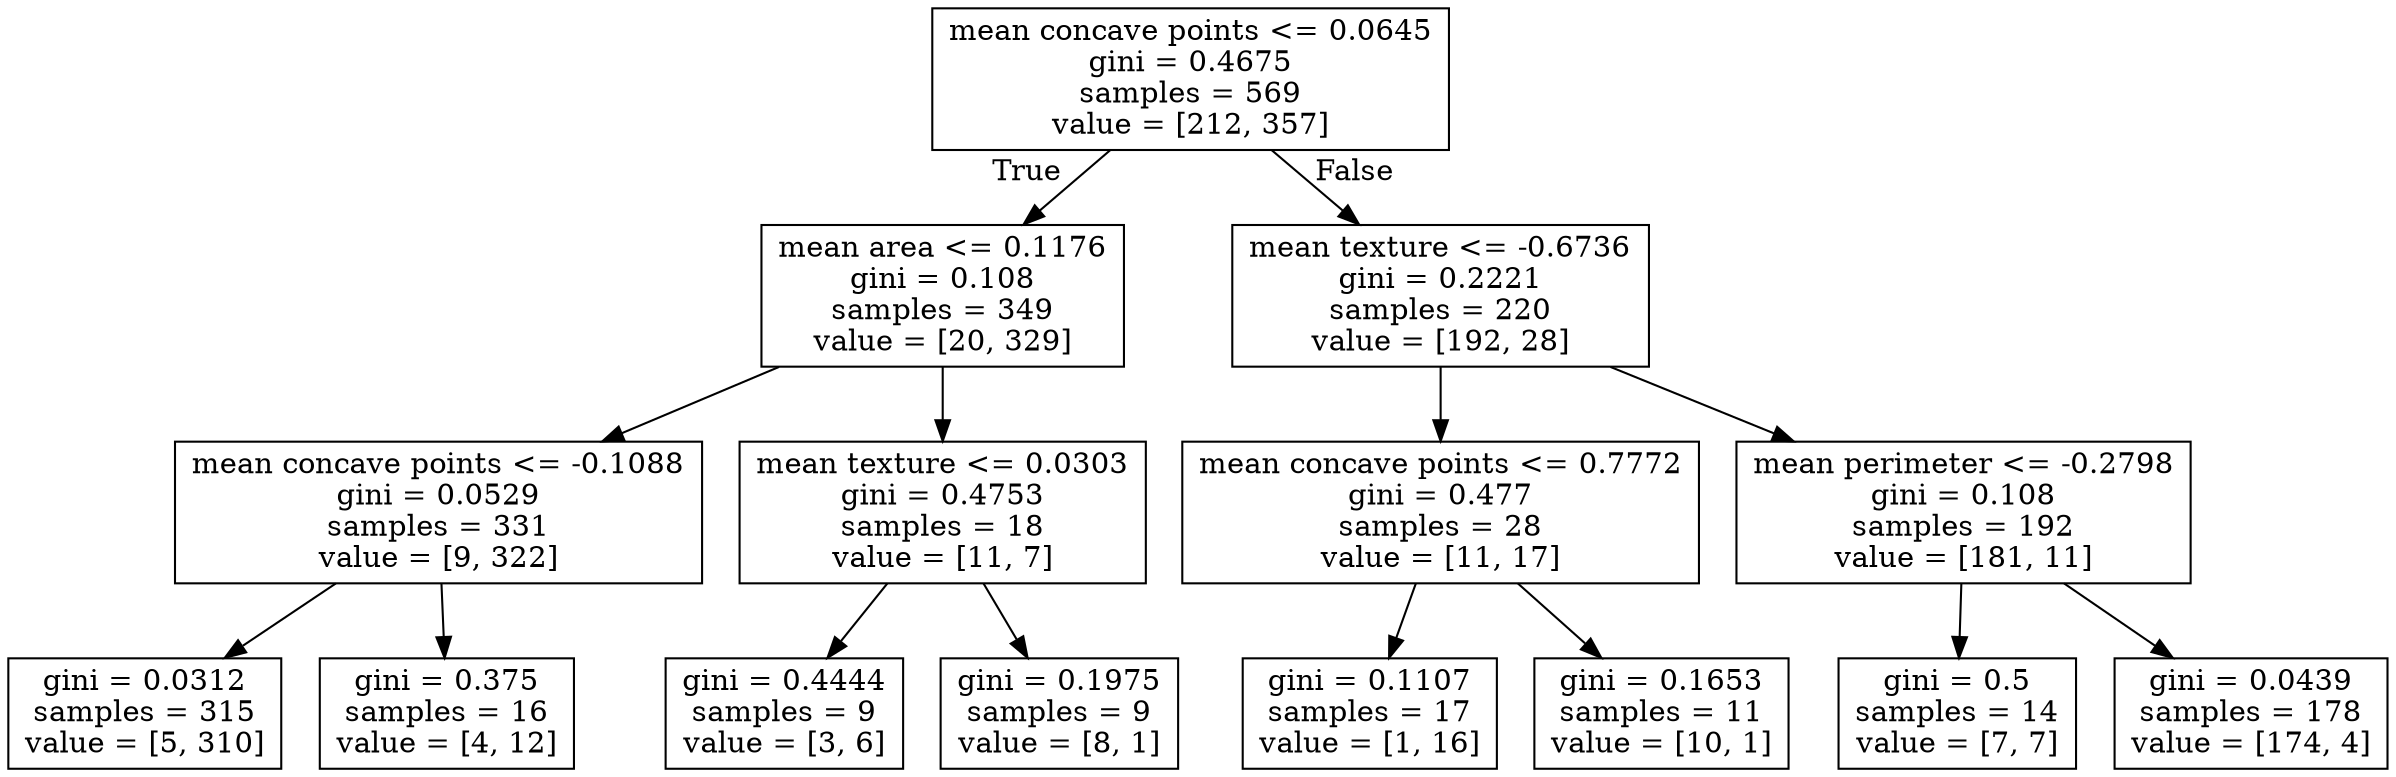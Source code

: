 digraph Tree {
node [shape=box] ;
0 [label="mean concave points <= 0.0645\ngini = 0.4675\nsamples = 569\nvalue = [212, 357]"] ;
1 [label="mean area <= 0.1176\ngini = 0.108\nsamples = 349\nvalue = [20, 329]"] ;
0 -> 1 [labeldistance=2.5, labelangle=45, headlabel="True"] ;
2 [label="mean concave points <= -0.1088\ngini = 0.0529\nsamples = 331\nvalue = [9, 322]"] ;
1 -> 2 ;
3 [label="gini = 0.0312\nsamples = 315\nvalue = [5, 310]"] ;
2 -> 3 ;
4 [label="gini = 0.375\nsamples = 16\nvalue = [4, 12]"] ;
2 -> 4 ;
5 [label="mean texture <= 0.0303\ngini = 0.4753\nsamples = 18\nvalue = [11, 7]"] ;
1 -> 5 ;
6 [label="gini = 0.4444\nsamples = 9\nvalue = [3, 6]"] ;
5 -> 6 ;
7 [label="gini = 0.1975\nsamples = 9\nvalue = [8, 1]"] ;
5 -> 7 ;
8 [label="mean texture <= -0.6736\ngini = 0.2221\nsamples = 220\nvalue = [192, 28]"] ;
0 -> 8 [labeldistance=2.5, labelangle=-45, headlabel="False"] ;
9 [label="mean concave points <= 0.7772\ngini = 0.477\nsamples = 28\nvalue = [11, 17]"] ;
8 -> 9 ;
10 [label="gini = 0.1107\nsamples = 17\nvalue = [1, 16]"] ;
9 -> 10 ;
11 [label="gini = 0.1653\nsamples = 11\nvalue = [10, 1]"] ;
9 -> 11 ;
12 [label="mean perimeter <= -0.2798\ngini = 0.108\nsamples = 192\nvalue = [181, 11]"] ;
8 -> 12 ;
13 [label="gini = 0.5\nsamples = 14\nvalue = [7, 7]"] ;
12 -> 13 ;
14 [label="gini = 0.0439\nsamples = 178\nvalue = [174, 4]"] ;
12 -> 14 ;
}
